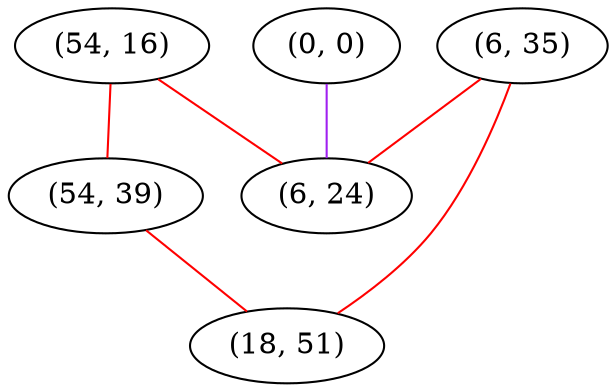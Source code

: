 graph "" {
"(0, 0)";
"(54, 16)";
"(6, 35)";
"(54, 39)";
"(6, 24)";
"(18, 51)";
"(0, 0)" -- "(6, 24)"  [color=purple, key=0, weight=4];
"(54, 16)" -- "(54, 39)"  [color=red, key=0, weight=1];
"(54, 16)" -- "(6, 24)"  [color=red, key=0, weight=1];
"(6, 35)" -- "(18, 51)"  [color=red, key=0, weight=1];
"(6, 35)" -- "(6, 24)"  [color=red, key=0, weight=1];
"(54, 39)" -- "(18, 51)"  [color=red, key=0, weight=1];
}
